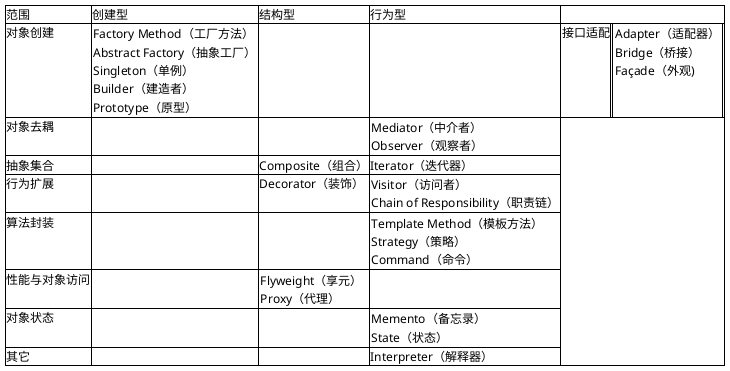 @startsalt
{#
范围      |  创建型 | 结构型  | 行为型 
对象创建  |{Factory Method（工厂方法）
            Abstract Factory（抽象工厂）
            Singleton（单例）
            Builder（建造者）
            Prototype（原型）}|{}|{} 
接口适配  |{}| {Adapter（适配器）
                Bridge（桥接）
                Façade（外观)}|{}
对象去耦    |{}|{}|{Mediator（中介者）
                   Observer（观察者）}
抽象集合    |{}| Composite（组合）| Iterator（迭代器）
行为扩展    |{}| Decorator（装饰）| {Visitor（访问者）
                                    Chain of Responsibility（职责链）}
算法封装    |{}|{}| {Template Method（模板方法）
                    Strategy（策略）
                    Command（命令）}
性能与对象访问 |{}| {Flyweight（享元）
                    Proxy（代理）}|{}
对象状态    |{}|{}| {Memento（备忘录）
                    State（状态）}
其它      |{}|{}| Interpreter（解释器）
  
}
@endsalt